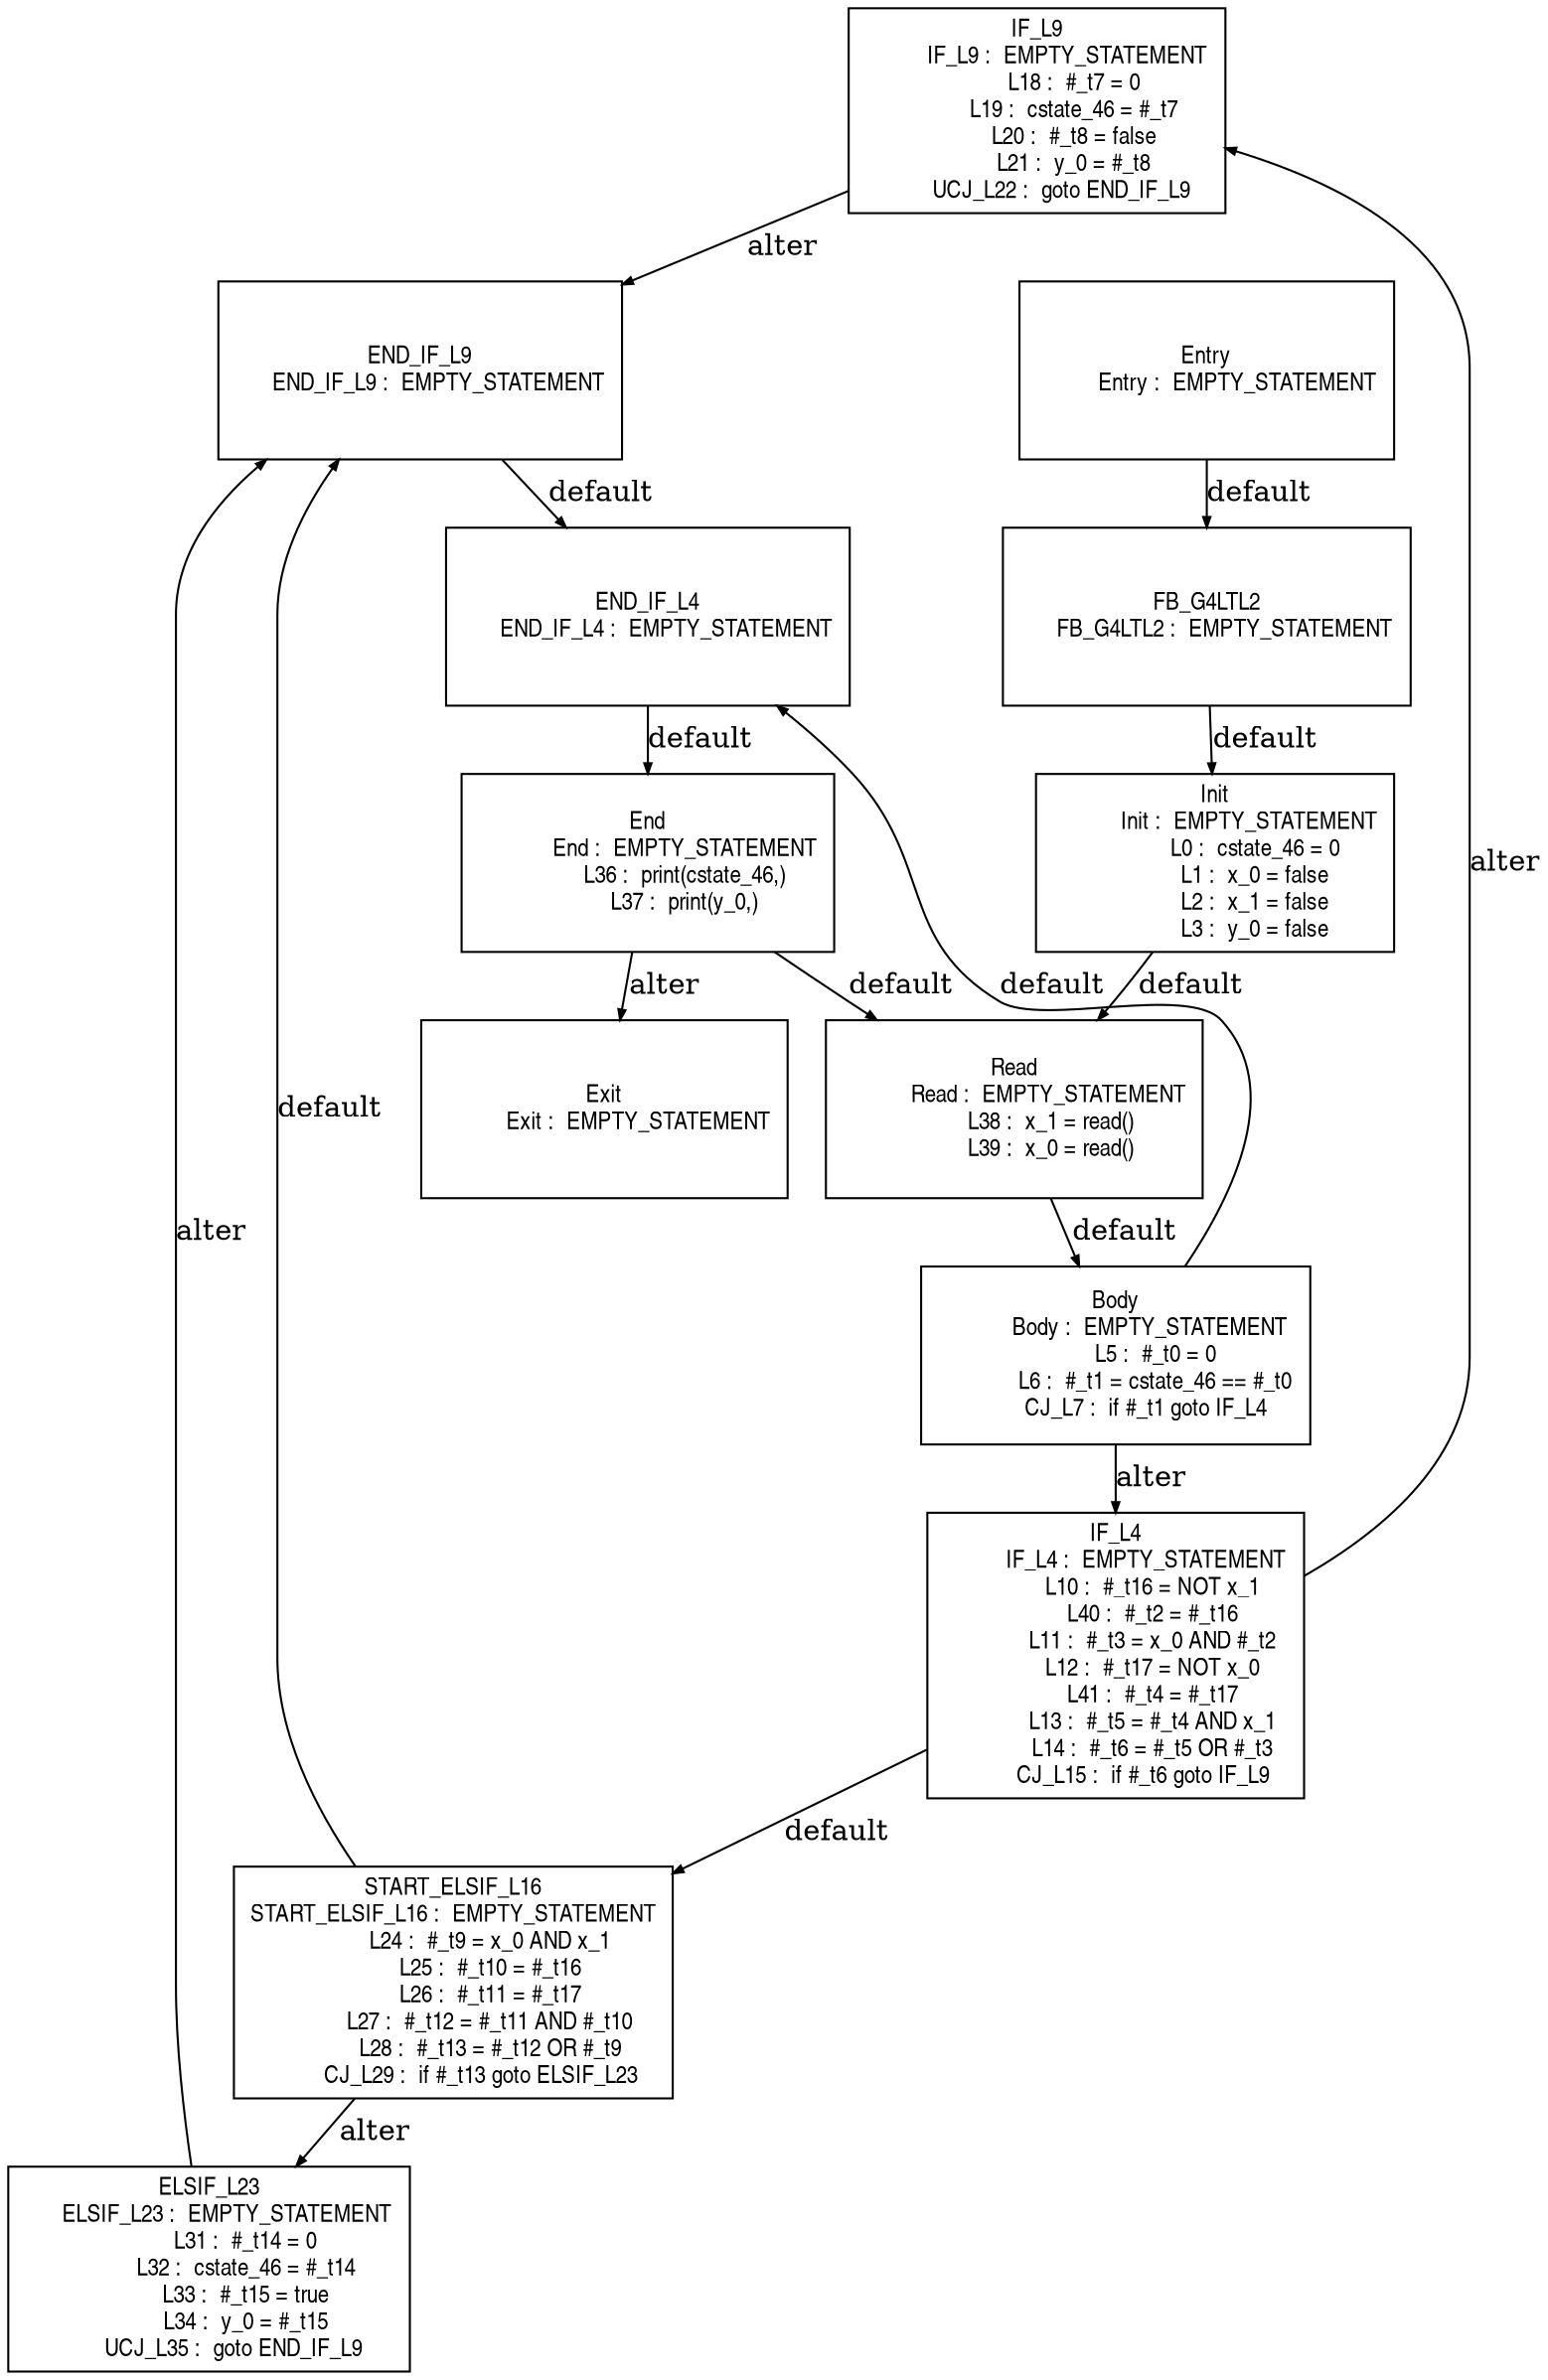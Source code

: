 digraph G {
  ranksep=.25;
  edge [arrowsize=.5]
  node [shape=rectangle, fontname="ArialNarrow",
        fontsize=12,  height=1.2];
  "IF_L9
          IF_L9 :  EMPTY_STATEMENT
            L18 :  #_t7 = 0
            L19 :  cstate_46 = #_t7
            L20 :  #_t8 = false
            L21 :  y_0 = #_t8
        UCJ_L22 :  goto END_IF_L9
"; "FB_G4LTL2
      FB_G4LTL2 :  EMPTY_STATEMENT
"; "ELSIF_L23
      ELSIF_L23 :  EMPTY_STATEMENT
            L31 :  #_t14 = 0
            L32 :  cstate_46 = #_t14
            L33 :  #_t15 = true
            L34 :  y_0 = #_t15
        UCJ_L35 :  goto END_IF_L9
"; "End
            End :  EMPTY_STATEMENT
            L36 :  print(cstate_46,)
            L37 :  print(y_0,)
"; "Body
           Body :  EMPTY_STATEMENT
             L5 :  #_t0 = 0
             L6 :  #_t1 = cstate_46 == #_t0
          CJ_L7 :  if #_t1 goto IF_L4
"; "START_ELSIF_L16
START_ELSIF_L16 :  EMPTY_STATEMENT
            L24 :  #_t9 = x_0 AND x_1
            L25 :  #_t10 = #_t16
            L26 :  #_t11 = #_t17
            L27 :  #_t12 = #_t11 AND #_t10
            L28 :  #_t13 = #_t12 OR #_t9
         CJ_L29 :  if #_t13 goto ELSIF_L23
"; "Read
           Read :  EMPTY_STATEMENT
            L38 :  x_1 = read()
            L39 :  x_0 = read()
"; "END_IF_L4
      END_IF_L4 :  EMPTY_STATEMENT
"; "Exit
           Exit :  EMPTY_STATEMENT
"; "END_IF_L9
      END_IF_L9 :  EMPTY_STATEMENT
"; "Init
           Init :  EMPTY_STATEMENT
             L0 :  cstate_46 = 0
             L1 :  x_0 = false
             L2 :  x_1 = false
             L3 :  y_0 = false
"; "Entry
          Entry :  EMPTY_STATEMENT
"; "IF_L4
          IF_L4 :  EMPTY_STATEMENT
            L10 :  #_t16 = NOT x_1
            L40 :  #_t2 = #_t16
            L11 :  #_t3 = x_0 AND #_t2
            L12 :  #_t17 = NOT x_0
            L41 :  #_t4 = #_t17
            L13 :  #_t5 = #_t4 AND x_1
            L14 :  #_t6 = #_t5 OR #_t3
         CJ_L15 :  if #_t6 goto IF_L9
"; 
  "FB_G4LTL2
      FB_G4LTL2 :  EMPTY_STATEMENT
" -> "Init
           Init :  EMPTY_STATEMENT
             L0 :  cstate_46 = 0
             L1 :  x_0 = false
             L2 :  x_1 = false
             L3 :  y_0 = false
"  [label="default"];
  "Init
           Init :  EMPTY_STATEMENT
             L0 :  cstate_46 = 0
             L1 :  x_0 = false
             L2 :  x_1 = false
             L3 :  y_0 = false
" -> "Read
           Read :  EMPTY_STATEMENT
            L38 :  x_1 = read()
            L39 :  x_0 = read()
"  [label="default"];
  "Body
           Body :  EMPTY_STATEMENT
             L5 :  #_t0 = 0
             L6 :  #_t1 = cstate_46 == #_t0
          CJ_L7 :  if #_t1 goto IF_L4
" -> "END_IF_L4
      END_IF_L4 :  EMPTY_STATEMENT
"  [label="default"];
  "Body
           Body :  EMPTY_STATEMENT
             L5 :  #_t0 = 0
             L6 :  #_t1 = cstate_46 == #_t0
          CJ_L7 :  if #_t1 goto IF_L4
" -> "IF_L4
          IF_L4 :  EMPTY_STATEMENT
            L10 :  #_t16 = NOT x_1
            L40 :  #_t2 = #_t16
            L11 :  #_t3 = x_0 AND #_t2
            L12 :  #_t17 = NOT x_0
            L41 :  #_t4 = #_t17
            L13 :  #_t5 = #_t4 AND x_1
            L14 :  #_t6 = #_t5 OR #_t3
         CJ_L15 :  if #_t6 goto IF_L9
"  [label="alter"];
  "IF_L4
          IF_L4 :  EMPTY_STATEMENT
            L10 :  #_t16 = NOT x_1
            L40 :  #_t2 = #_t16
            L11 :  #_t3 = x_0 AND #_t2
            L12 :  #_t17 = NOT x_0
            L41 :  #_t4 = #_t17
            L13 :  #_t5 = #_t4 AND x_1
            L14 :  #_t6 = #_t5 OR #_t3
         CJ_L15 :  if #_t6 goto IF_L9
" -> "START_ELSIF_L16
START_ELSIF_L16 :  EMPTY_STATEMENT
            L24 :  #_t9 = x_0 AND x_1
            L25 :  #_t10 = #_t16
            L26 :  #_t11 = #_t17
            L27 :  #_t12 = #_t11 AND #_t10
            L28 :  #_t13 = #_t12 OR #_t9
         CJ_L29 :  if #_t13 goto ELSIF_L23
"  [label="default"];
  "IF_L4
          IF_L4 :  EMPTY_STATEMENT
            L10 :  #_t16 = NOT x_1
            L40 :  #_t2 = #_t16
            L11 :  #_t3 = x_0 AND #_t2
            L12 :  #_t17 = NOT x_0
            L41 :  #_t4 = #_t17
            L13 :  #_t5 = #_t4 AND x_1
            L14 :  #_t6 = #_t5 OR #_t3
         CJ_L15 :  if #_t6 goto IF_L9
" -> "IF_L9
          IF_L9 :  EMPTY_STATEMENT
            L18 :  #_t7 = 0
            L19 :  cstate_46 = #_t7
            L20 :  #_t8 = false
            L21 :  y_0 = #_t8
        UCJ_L22 :  goto END_IF_L9
"  [label="alter"];
  "IF_L9
          IF_L9 :  EMPTY_STATEMENT
            L18 :  #_t7 = 0
            L19 :  cstate_46 = #_t7
            L20 :  #_t8 = false
            L21 :  y_0 = #_t8
        UCJ_L22 :  goto END_IF_L9
" -> "END_IF_L9
      END_IF_L9 :  EMPTY_STATEMENT
"  [label="alter"];
  "START_ELSIF_L16
START_ELSIF_L16 :  EMPTY_STATEMENT
            L24 :  #_t9 = x_0 AND x_1
            L25 :  #_t10 = #_t16
            L26 :  #_t11 = #_t17
            L27 :  #_t12 = #_t11 AND #_t10
            L28 :  #_t13 = #_t12 OR #_t9
         CJ_L29 :  if #_t13 goto ELSIF_L23
" -> "END_IF_L9
      END_IF_L9 :  EMPTY_STATEMENT
"  [label="default"];
  "START_ELSIF_L16
START_ELSIF_L16 :  EMPTY_STATEMENT
            L24 :  #_t9 = x_0 AND x_1
            L25 :  #_t10 = #_t16
            L26 :  #_t11 = #_t17
            L27 :  #_t12 = #_t11 AND #_t10
            L28 :  #_t13 = #_t12 OR #_t9
         CJ_L29 :  if #_t13 goto ELSIF_L23
" -> "ELSIF_L23
      ELSIF_L23 :  EMPTY_STATEMENT
            L31 :  #_t14 = 0
            L32 :  cstate_46 = #_t14
            L33 :  #_t15 = true
            L34 :  y_0 = #_t15
        UCJ_L35 :  goto END_IF_L9
"  [label="alter"];
  "ELSIF_L23
      ELSIF_L23 :  EMPTY_STATEMENT
            L31 :  #_t14 = 0
            L32 :  cstate_46 = #_t14
            L33 :  #_t15 = true
            L34 :  y_0 = #_t15
        UCJ_L35 :  goto END_IF_L9
" -> "END_IF_L9
      END_IF_L9 :  EMPTY_STATEMENT
"  [label="alter"];
  "END_IF_L9
      END_IF_L9 :  EMPTY_STATEMENT
" -> "END_IF_L4
      END_IF_L4 :  EMPTY_STATEMENT
"  [label="default"];
  "END_IF_L4
      END_IF_L4 :  EMPTY_STATEMENT
" -> "End
            End :  EMPTY_STATEMENT
            L36 :  print(cstate_46,)
            L37 :  print(y_0,)
"  [label="default"];
  "Entry
          Entry :  EMPTY_STATEMENT
" -> "FB_G4LTL2
      FB_G4LTL2 :  EMPTY_STATEMENT
"  [label="default"];
  "End
            End :  EMPTY_STATEMENT
            L36 :  print(cstate_46,)
            L37 :  print(y_0,)
" -> "Read
           Read :  EMPTY_STATEMENT
            L38 :  x_1 = read()
            L39 :  x_0 = read()
"  [label="default"];
  "End
            End :  EMPTY_STATEMENT
            L36 :  print(cstate_46,)
            L37 :  print(y_0,)
" -> "Exit
           Exit :  EMPTY_STATEMENT
"  [label="alter"];
  "Read
           Read :  EMPTY_STATEMENT
            L38 :  x_1 = read()
            L39 :  x_0 = read()
" -> "Body
           Body :  EMPTY_STATEMENT
             L5 :  #_t0 = 0
             L6 :  #_t1 = cstate_46 == #_t0
          CJ_L7 :  if #_t1 goto IF_L4
"  [label="default"];
}

